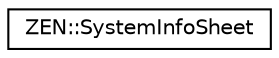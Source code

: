 digraph "Graphical Class Hierarchy"
{
 // LATEX_PDF_SIZE
  edge [fontname="Helvetica",fontsize="10",labelfontname="Helvetica",labelfontsize="10"];
  node [fontname="Helvetica",fontsize="10",shape=record];
  rankdir="LR";
  Node0 [label="ZEN::SystemInfoSheet",height=0.2,width=0.4,color="black", fillcolor="white", style="filled",URL="$structZEN_1_1SystemInfoSheet.html",tooltip=" "];
}
